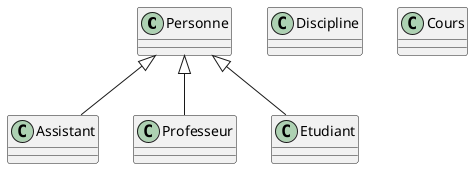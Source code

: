 @startuml step1
class Personne
class Assistant
class Professeur
class Etudiant
class Discipline
class Cours

Personne <|-- Assistant
Personne <|-- Professeur
Personne <|-- Etudiant
@enduml
